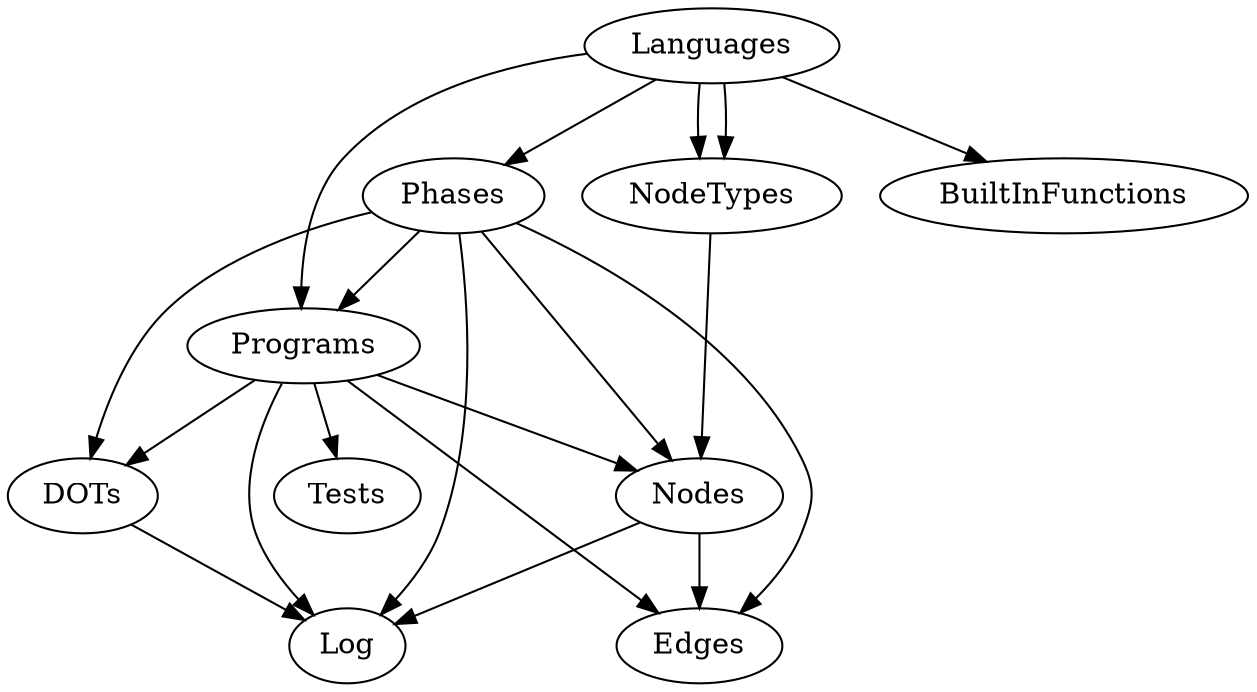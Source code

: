 digraph {
    Languages -> Phases
    Languages -> NodeTypes
    Languages -> NodeTypes
    Languages -> Programs
    Phases -> Programs
    Programs -> Nodes
    NodeTypes -> Nodes
    Phases -> Nodes
    Programs -> Edges
    Nodes -> Edges
    Phases -> Edges
    Programs -> Log
    Nodes -> Log
    Phases -> Log
    Programs -> Tests
    Languages -> BuiltInFunctions
    Programs -> DOTs
    Phases -> DOTs
    DOTs -> Log
}
